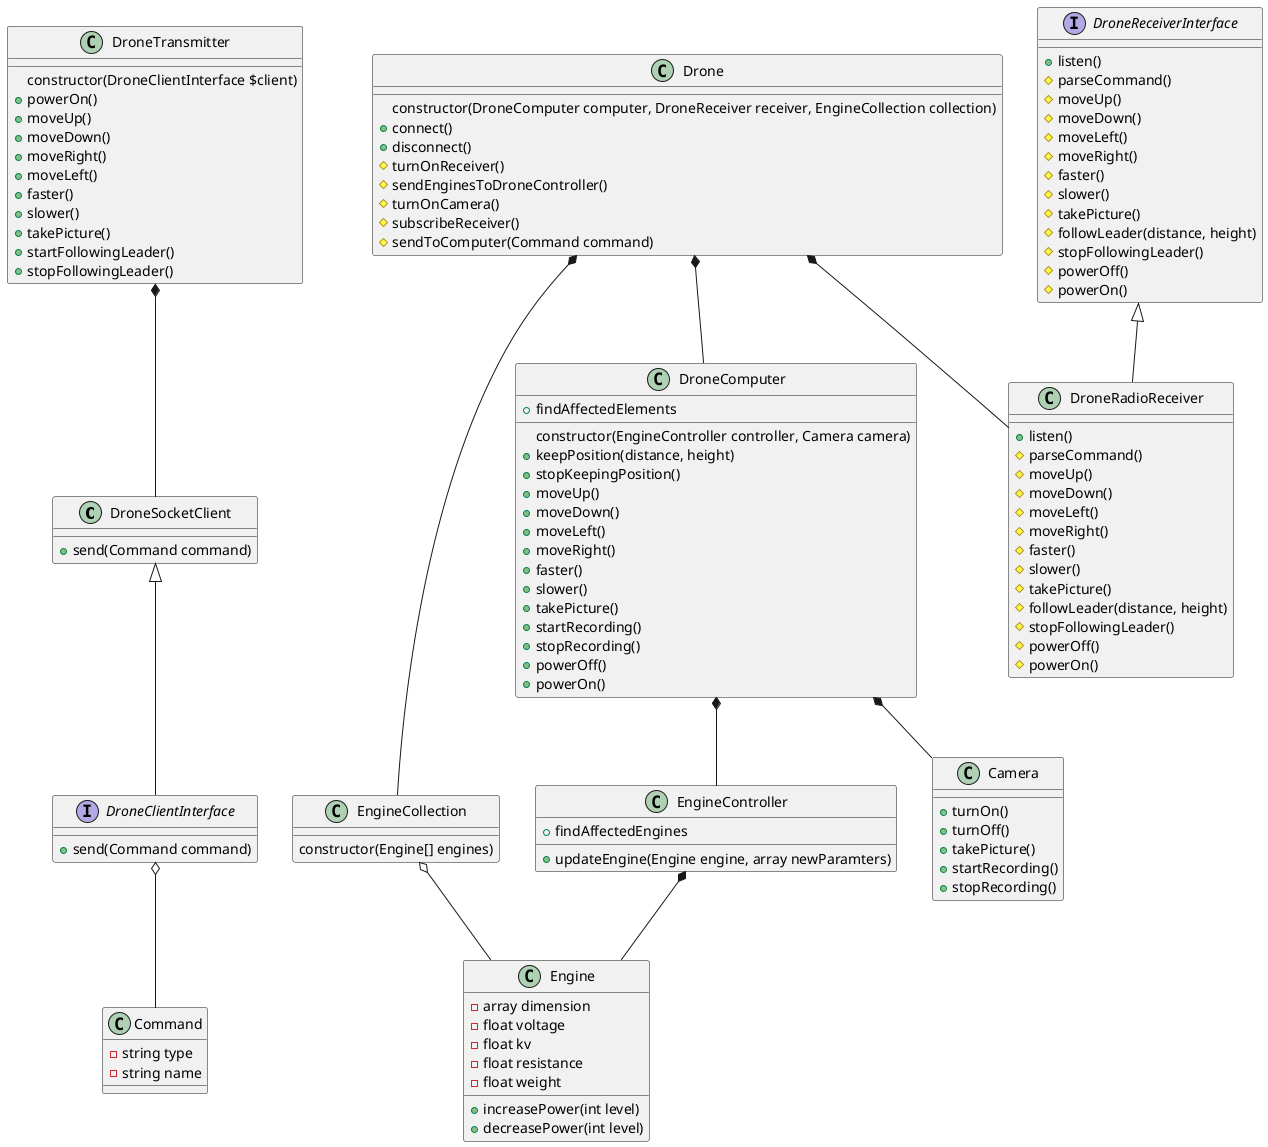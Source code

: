 @startuml
DroneSocketClient <|-- DroneClientInterface
DroneTransmitter *-- DroneSocketClient
EngineCollection o-- Engine
DroneReceiverInterface <|-- DroneRadioReceiver
Drone *-- DroneComputer
Drone *-- DroneRadioReceiver
Drone *-- EngineCollection
DroneComputer *-- EngineController
DroneComputer *-- Camera
DroneClientInterface o-- Command
EngineController *-- Engine

class DroneTransmitter
{
    constructor(DroneClientInterface $client)
    +powerOn()
    +moveUp()
    +moveDown()
    +moveRight()
    +moveLeft()
    +faster()
    +slower()
    +takePicture()
    +startFollowingLeader()
    +stopFollowingLeader()
}

class Command
{
    -string type
    -string name
}

interface DroneClientInterface
{
    +send(Command command)
}

class DroneSocketClient
{
    +send(Command command)
}


interface DroneReceiverInterface
{
    +listen()
    #parseCommand()
    #moveUp()
    #moveDown()
    #moveLeft()
    #moveRight()
    #faster()
    #slower()
    #takePicture()
    #followLeader(distance, height)
    #stopFollowingLeader()
    #powerOff()
    #powerOn()
}

class DroneRadioReceiver
{
    +listen()
    #parseCommand()
    #moveUp()
    #moveDown()
    #moveLeft()
    #moveRight()
    #faster()
    #slower()
    #takePicture()
    #followLeader(distance, height)
    #stopFollowingLeader()
    #powerOff()
    #powerOn()
}


class DroneComputer
{
    constructor(EngineController controller, Camera camera)
    +findAffectedElements
    +keepPosition(distance, height)
    +stopKeepingPosition()
    +moveUp()
    +moveDown()
    +moveLeft()
    +moveRight()
    +faster()
    +slower()
    +takePicture()
    +startRecording()
    +stopRecording()
    +powerOff()
    +powerOn()
}

class EngineCollection
{
    constructor(Engine[] engines)
}

class Engine
{
    -array dimension
    -float voltage
    -float kv
    -float resistance
    -float weight

    +increasePower(int level)
    +decreasePower(int level)
}

class Drone
{
    constructor(DroneComputer computer, DroneReceiver receiver, EngineCollection collection)
    +connect()
    +disconnect()
    #turnOnReceiver()
    #sendEnginesToDroneController()
    #turnOnCamera()
    #subscribeReceiver()
    #sendToComputer(Command command)
}

class EngineController
{
    +findAffectedEngines
    +updateEngine(Engine engine, array newParamters)
}

class Camera
{
    +turnOn()
    +turnOff()
    +takePicture()
    +startRecording()
    +stopRecording()
}

@enduml
